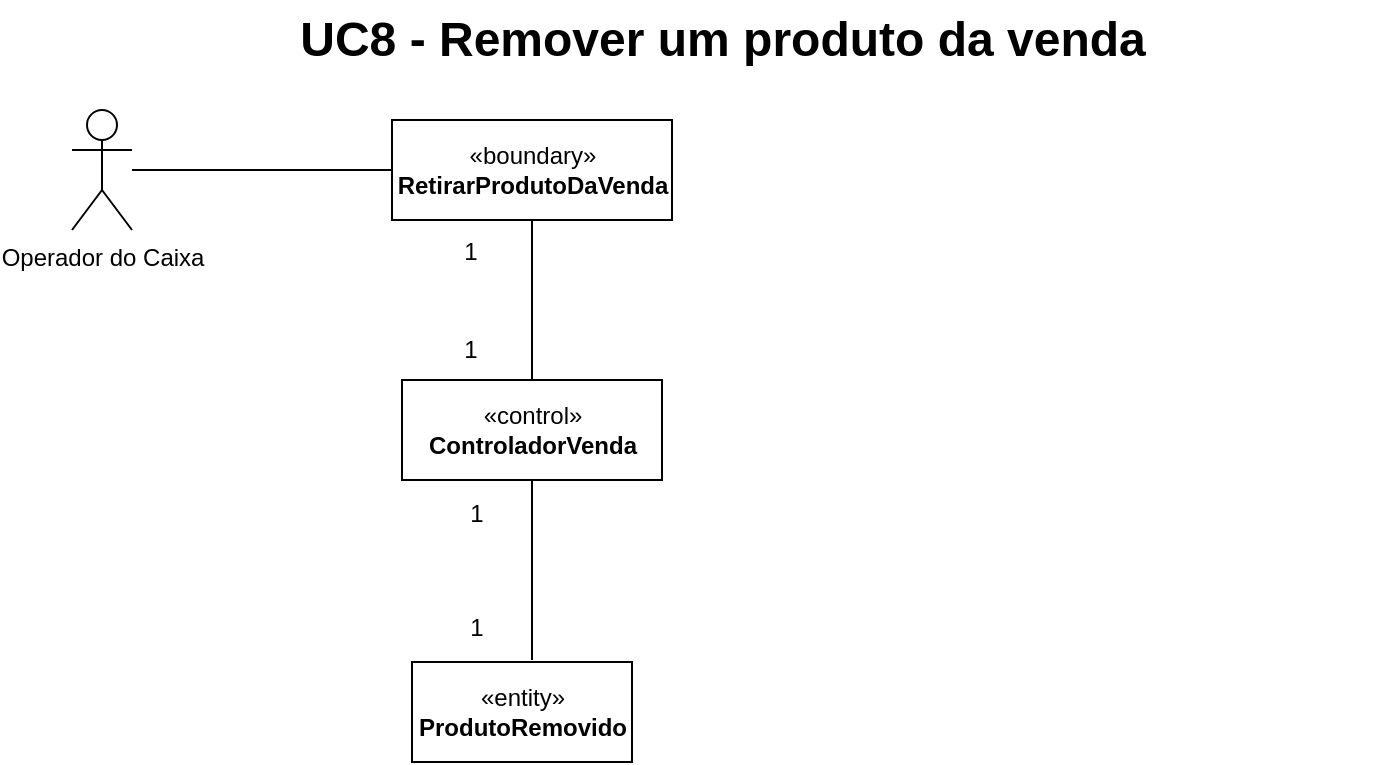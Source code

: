 <mxfile version="18.0.7" type="google"><diagram id="NhKkQ0qBamPCq6ludgiO" name="Page-1"><mxGraphModel dx="946" dy="463" grid="1" gridSize="10" guides="1" tooltips="1" connect="1" arrows="1" fold="1" page="1" pageScale="1" pageWidth="1654" pageHeight="1169" math="0" shadow="0"><root><mxCell id="0"/><mxCell id="1" parent="0"/><mxCell id="I5c9RGuix-r8TWIDUXhf-1" value="«boundary»&lt;br&gt;&lt;b&gt;RetirarProdutoDaVenda&lt;/b&gt;" style="html=1;" vertex="1" parent="1"><mxGeometry x="570" y="100" width="140" height="50" as="geometry"/></mxCell><mxCell id="I5c9RGuix-r8TWIDUXhf-2" value="«control»&lt;br&gt;&lt;b&gt;ControladorVenda&lt;/b&gt;" style="html=1;" vertex="1" parent="1"><mxGeometry x="575" y="230" width="130" height="50" as="geometry"/></mxCell><mxCell id="I5c9RGuix-r8TWIDUXhf-3" value="" style="endArrow=none;html=1;rounded=0;entryX=0.5;entryY=1;entryDx=0;entryDy=0;exitX=0.5;exitY=0;exitDx=0;exitDy=0;" edge="1" parent="1" source="I5c9RGuix-r8TWIDUXhf-2" target="I5c9RGuix-r8TWIDUXhf-1"><mxGeometry width="50" height="50" relative="1" as="geometry"><mxPoint x="593" y="210" as="sourcePoint"/><mxPoint x="643" y="160" as="targetPoint"/></mxGeometry></mxCell><mxCell id="I5c9RGuix-r8TWIDUXhf-4" value="" style="endArrow=none;html=1;rounded=0;entryX=0.5;entryY=0;entryDx=0;entryDy=0;exitX=0.5;exitY=1;exitDx=0;exitDy=0;" edge="1" parent="1" source="I5c9RGuix-r8TWIDUXhf-2"><mxGeometry width="50" height="50" relative="1" as="geometry"><mxPoint x="593" y="260" as="sourcePoint"/><mxPoint x="640" y="370" as="targetPoint"/></mxGeometry></mxCell><object label="Operador do Caixa" id="I5c9RGuix-r8TWIDUXhf-5"><mxCell style="shape=umlActor;verticalLabelPosition=bottom;verticalAlign=top;html=1;outlineConnect=0;gradientColor=none;" vertex="1" parent="1"><mxGeometry x="410" y="95" width="30" height="60" as="geometry"/></mxCell></object><mxCell id="I5c9RGuix-r8TWIDUXhf-6" value="" style="endArrow=none;html=1;rounded=0;entryX=0;entryY=0.5;entryDx=0;entryDy=0;" edge="1" parent="1" source="I5c9RGuix-r8TWIDUXhf-5" target="I5c9RGuix-r8TWIDUXhf-1"><mxGeometry width="50" height="50" relative="1" as="geometry"><mxPoint x="523" y="189" as="sourcePoint"/><mxPoint x="573" y="139" as="targetPoint"/></mxGeometry></mxCell><mxCell id="I5c9RGuix-r8TWIDUXhf-7" value="1" style="text;strokeColor=none;fillColor=none;html=1;fontSize=12;fontStyle=0;verticalAlign=middle;align=center;" vertex="1" parent="1"><mxGeometry x="598" y="160" width="21" height="12" as="geometry"/></mxCell><mxCell id="I5c9RGuix-r8TWIDUXhf-8" value="1" style="text;strokeColor=none;fillColor=none;html=1;fontSize=12;fontStyle=0;verticalAlign=middle;align=center;" vertex="1" parent="1"><mxGeometry x="598" y="209" width="21" height="12" as="geometry"/></mxCell><mxCell id="I5c9RGuix-r8TWIDUXhf-9" value="1" style="text;strokeColor=none;fillColor=none;html=1;fontSize=12;fontStyle=0;verticalAlign=middle;align=center;" vertex="1" parent="1"><mxGeometry x="601" y="291" width="21" height="12" as="geometry"/></mxCell><mxCell id="I5c9RGuix-r8TWIDUXhf-10" value="1" style="text;strokeColor=none;fillColor=none;html=1;fontSize=12;fontStyle=0;verticalAlign=middle;align=center;" vertex="1" parent="1"><mxGeometry x="601" y="348" width="21" height="12" as="geometry"/></mxCell><mxCell id="I5c9RGuix-r8TWIDUXhf-11" value="«entity»&lt;br&gt;&lt;b&gt;ProdutoRemovido&lt;/b&gt;" style="html=1;fontSize=12;gradientColor=none;" vertex="1" parent="1"><mxGeometry x="580" y="371" width="110" height="50" as="geometry"/></mxCell><mxCell id="I5c9RGuix-r8TWIDUXhf-31" value="UC8 - Remover um produto da venda" style="text;strokeColor=none;fillColor=none;html=1;fontSize=24;fontStyle=1;verticalAlign=middle;align=center;" vertex="1" parent="1"><mxGeometry x="400" y="40" width="670" height="40" as="geometry"/></mxCell></root></mxGraphModel></diagram></mxfile>